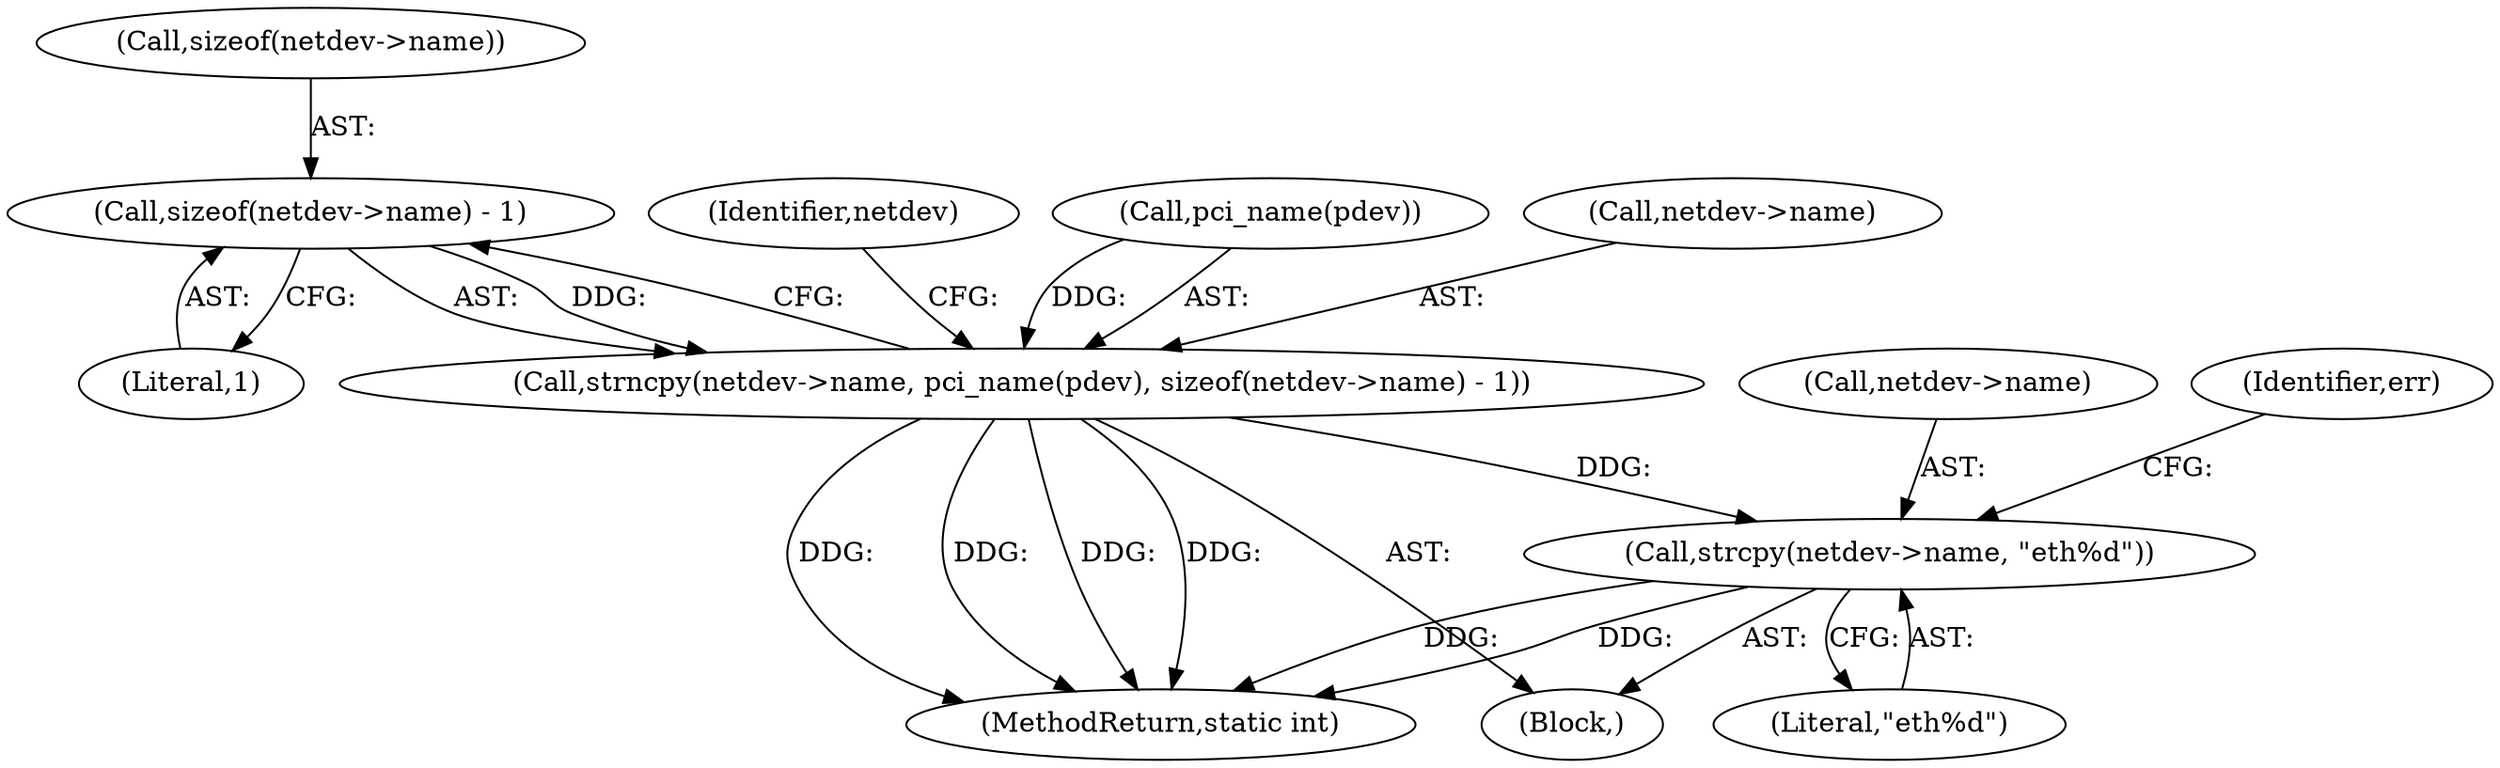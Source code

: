 digraph "0_linux_f43bfaeddc79effbf3d0fcb53ca477cca66f3db8@API" {
"1000263" [label="(Call,sizeof(netdev->name) - 1)"];
"1000257" [label="(Call,strncpy(netdev->name, pci_name(pdev), sizeof(netdev->name) - 1))"];
"1000394" [label="(Call,strcpy(netdev->name, \"eth%d\"))"];
"1000271" [label="(Identifier,netdev)"];
"1000400" [label="(Identifier,err)"];
"1000112" [label="(Block,)"];
"1000264" [label="(Call,sizeof(netdev->name))"];
"1000394" [label="(Call,strcpy(netdev->name, \"eth%d\"))"];
"1000398" [label="(Literal,\"eth%d\")"];
"1000395" [label="(Call,netdev->name)"];
"1000261" [label="(Call,pci_name(pdev))"];
"1000436" [label="(MethodReturn,static int)"];
"1000257" [label="(Call,strncpy(netdev->name, pci_name(pdev), sizeof(netdev->name) - 1))"];
"1000258" [label="(Call,netdev->name)"];
"1000263" [label="(Call,sizeof(netdev->name) - 1)"];
"1000268" [label="(Literal,1)"];
"1000263" -> "1000257"  [label="AST: "];
"1000263" -> "1000268"  [label="CFG: "];
"1000264" -> "1000263"  [label="AST: "];
"1000268" -> "1000263"  [label="AST: "];
"1000257" -> "1000263"  [label="CFG: "];
"1000263" -> "1000257"  [label="DDG: "];
"1000257" -> "1000112"  [label="AST: "];
"1000258" -> "1000257"  [label="AST: "];
"1000261" -> "1000257"  [label="AST: "];
"1000271" -> "1000257"  [label="CFG: "];
"1000257" -> "1000436"  [label="DDG: "];
"1000257" -> "1000436"  [label="DDG: "];
"1000257" -> "1000436"  [label="DDG: "];
"1000257" -> "1000436"  [label="DDG: "];
"1000261" -> "1000257"  [label="DDG: "];
"1000257" -> "1000394"  [label="DDG: "];
"1000394" -> "1000112"  [label="AST: "];
"1000394" -> "1000398"  [label="CFG: "];
"1000395" -> "1000394"  [label="AST: "];
"1000398" -> "1000394"  [label="AST: "];
"1000400" -> "1000394"  [label="CFG: "];
"1000394" -> "1000436"  [label="DDG: "];
"1000394" -> "1000436"  [label="DDG: "];
}
